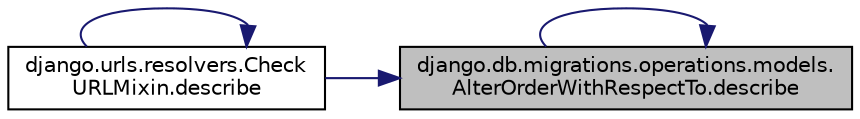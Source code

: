 digraph "django.db.migrations.operations.models.AlterOrderWithRespectTo.describe"
{
 // LATEX_PDF_SIZE
  edge [fontname="Helvetica",fontsize="10",labelfontname="Helvetica",labelfontsize="10"];
  node [fontname="Helvetica",fontsize="10",shape=record];
  rankdir="RL";
  Node1 [label="django.db.migrations.operations.models.\lAlterOrderWithRespectTo.describe",height=0.2,width=0.4,color="black", fillcolor="grey75", style="filled", fontcolor="black",tooltip=" "];
  Node1 -> Node1 [dir="back",color="midnightblue",fontsize="10",style="solid",fontname="Helvetica"];
  Node1 -> Node2 [dir="back",color="midnightblue",fontsize="10",style="solid",fontname="Helvetica"];
  Node2 [label="django.urls.resolvers.Check\lURLMixin.describe",height=0.2,width=0.4,color="black", fillcolor="white", style="filled",URL="$d4/d00/classdjango_1_1urls_1_1resolvers_1_1_check_u_r_l_mixin.html#a0375c6b46080e1e73757116c242426fc",tooltip=" "];
  Node2 -> Node2 [dir="back",color="midnightblue",fontsize="10",style="solid",fontname="Helvetica"];
}
